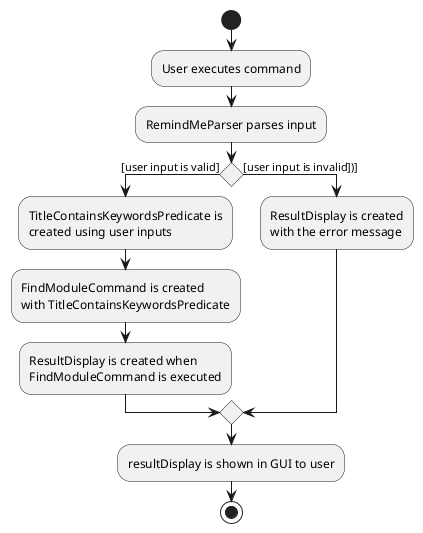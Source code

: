 @startuml
'https://plantuml.com/activity-diagram-beta

start

:User executes command;

:RemindMeParser parses input;

if () then ([user input is valid])

  :TitleContainsKeywordsPredicate is
  created using user inputs;

  :FindModuleCommand is created
  with TitleContainsKeywordsPredicate;

  :ResultDisplay is created when
  FindModuleCommand is executed;

else ([user input is invalid])])

  :ResultDisplay is created
  with the error message;

endif

:resultDisplay is shown in GUI to user;

stop

@enduml
